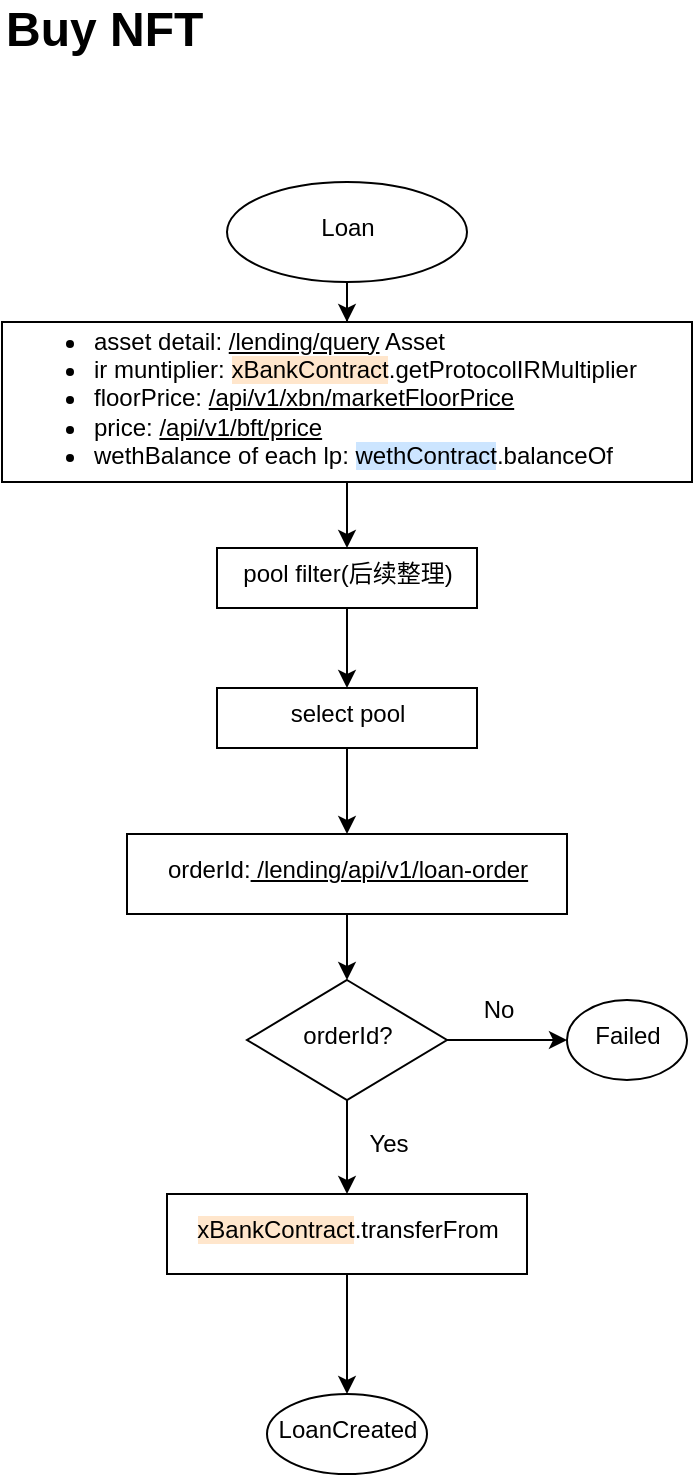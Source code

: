 <mxfile version="21.5.0" type="github">
  <diagram id="C5RBs43oDa-KdzZeNtuy" name="Page-1">
    <mxGraphModel dx="954" dy="520" grid="1" gridSize="10" guides="1" tooltips="1" connect="1" arrows="1" fold="1" page="1" pageScale="1" pageWidth="827" pageHeight="1169" background="#ffffff" math="0" shadow="0">
      <root>
        <mxCell id="WIyWlLk6GJQsqaUBKTNV-0" />
        <mxCell id="WIyWlLk6GJQsqaUBKTNV-1" parent="WIyWlLk6GJQsqaUBKTNV-0" />
        <mxCell id="i1JUAL5Z5OwXQQaXqIF1-95" value="" style="edgeStyle=orthogonalEdgeStyle;rounded=0;orthogonalLoop=1;jettySize=auto;html=1;" parent="WIyWlLk6GJQsqaUBKTNV-1" source="i1JUAL5Z5OwXQQaXqIF1-93" target="i1JUAL5Z5OwXQQaXqIF1-94" edge="1">
          <mxGeometry relative="1" as="geometry" />
        </mxCell>
        <mxCell id="i1JUAL5Z5OwXQQaXqIF1-93" value="Loan" style="ellipse;whiteSpace=wrap;html=1;shadow=0;strokeWidth=1;spacing=6;spacingTop=-4;" parent="WIyWlLk6GJQsqaUBKTNV-1" vertex="1">
          <mxGeometry x="132.5" y="121" width="120" height="50" as="geometry" />
        </mxCell>
        <mxCell id="i1JUAL5Z5OwXQQaXqIF1-116" value="" style="edgeStyle=orthogonalEdgeStyle;rounded=0;orthogonalLoop=1;jettySize=auto;html=1;" parent="WIyWlLk6GJQsqaUBKTNV-1" source="i1JUAL5Z5OwXQQaXqIF1-94" target="i1JUAL5Z5OwXQQaXqIF1-112" edge="1">
          <mxGeometry relative="1" as="geometry" />
        </mxCell>
        <mxCell id="i1JUAL5Z5OwXQQaXqIF1-94" value="&lt;ul&gt;&lt;li&gt;asset detail: &lt;u&gt;/lending/query&lt;/u&gt; Asset&lt;/li&gt;&lt;li&gt;ir muntiplier: &lt;span style=&quot;background-color: rgb(255, 230, 204);&quot;&gt;xBankContract&lt;/span&gt;.getProtocolIRMultiplier&lt;/li&gt;&lt;li&gt;&lt;span style=&quot;background-color: initial;&quot;&gt;floorPrice: &lt;u&gt;/api/v1/xbn/marketFloorPrice&lt;/u&gt;&lt;/span&gt;&lt;/li&gt;&lt;li&gt;price: &lt;u&gt;/api/v1/bft/price&lt;/u&gt;&lt;/li&gt;&lt;li&gt;wethBalance of each lp: &lt;span style=&quot;background-color: rgb(204, 229, 255);&quot;&gt;wethContract&lt;/span&gt;.balanceOf&lt;/li&gt;&lt;/ul&gt;" style="whiteSpace=wrap;html=1;shadow=0;strokeWidth=1;spacing=6;spacingTop=-4;align=left;" parent="WIyWlLk6GJQsqaUBKTNV-1" vertex="1">
          <mxGeometry x="20" y="191" width="345" height="80" as="geometry" />
        </mxCell>
        <mxCell id="i1JUAL5Z5OwXQQaXqIF1-102" value="" style="edgeStyle=orthogonalEdgeStyle;rounded=0;orthogonalLoop=1;jettySize=auto;html=1;" parent="WIyWlLk6GJQsqaUBKTNV-1" source="i1JUAL5Z5OwXQQaXqIF1-99" target="i1JUAL5Z5OwXQQaXqIF1-101" edge="1">
          <mxGeometry relative="1" as="geometry" />
        </mxCell>
        <mxCell id="i1JUAL5Z5OwXQQaXqIF1-99" value="&lt;span style=&quot;background-color: initial;&quot;&gt;orderId:&lt;u&gt; /lending/api/v1/loan-order&lt;/u&gt;&lt;/span&gt;" style="whiteSpace=wrap;html=1;align=center;shadow=0;strokeWidth=1;spacing=6;spacingTop=-4;" parent="WIyWlLk6GJQsqaUBKTNV-1" vertex="1">
          <mxGeometry x="82.5" y="447" width="220" height="40" as="geometry" />
        </mxCell>
        <mxCell id="i1JUAL5Z5OwXQQaXqIF1-104" value="" style="edgeStyle=orthogonalEdgeStyle;rounded=0;orthogonalLoop=1;jettySize=auto;html=1;" parent="WIyWlLk6GJQsqaUBKTNV-1" source="i1JUAL5Z5OwXQQaXqIF1-101" target="i1JUAL5Z5OwXQQaXqIF1-103" edge="1">
          <mxGeometry relative="1" as="geometry" />
        </mxCell>
        <mxCell id="i1JUAL5Z5OwXQQaXqIF1-107" value="" style="edgeStyle=orthogonalEdgeStyle;rounded=0;orthogonalLoop=1;jettySize=auto;html=1;" parent="WIyWlLk6GJQsqaUBKTNV-1" source="i1JUAL5Z5OwXQQaXqIF1-101" target="i1JUAL5Z5OwXQQaXqIF1-106" edge="1">
          <mxGeometry relative="1" as="geometry" />
        </mxCell>
        <mxCell id="i1JUAL5Z5OwXQQaXqIF1-101" value="orderId?" style="rhombus;whiteSpace=wrap;html=1;shadow=0;strokeWidth=1;spacing=6;spacingTop=-4;" parent="WIyWlLk6GJQsqaUBKTNV-1" vertex="1">
          <mxGeometry x="142.5" y="520" width="100" height="60" as="geometry" />
        </mxCell>
        <mxCell id="i1JUAL5Z5OwXQQaXqIF1-103" value="Failed" style="ellipse;whiteSpace=wrap;html=1;shadow=0;strokeWidth=1;spacing=6;spacingTop=-4;" parent="WIyWlLk6GJQsqaUBKTNV-1" vertex="1">
          <mxGeometry x="302.5" y="530" width="60" height="40" as="geometry" />
        </mxCell>
        <mxCell id="i1JUAL5Z5OwXQQaXqIF1-105" value="No" style="text;html=1;align=center;verticalAlign=middle;resizable=0;points=[];autosize=1;strokeColor=none;fillColor=none;" parent="WIyWlLk6GJQsqaUBKTNV-1" vertex="1">
          <mxGeometry x="247.5" y="520" width="40" height="30" as="geometry" />
        </mxCell>
        <mxCell id="i1JUAL5Z5OwXQQaXqIF1-110" value="" style="edgeStyle=orthogonalEdgeStyle;rounded=0;orthogonalLoop=1;jettySize=auto;html=1;" parent="WIyWlLk6GJQsqaUBKTNV-1" source="i1JUAL5Z5OwXQQaXqIF1-106" target="i1JUAL5Z5OwXQQaXqIF1-109" edge="1">
          <mxGeometry relative="1" as="geometry" />
        </mxCell>
        <mxCell id="i1JUAL5Z5OwXQQaXqIF1-106" value="&lt;span style=&quot;background-color: rgb(255, 230, 204);&quot;&gt;xBankContract&lt;/span&gt;.transferFrom" style="whiteSpace=wrap;html=1;shadow=0;strokeWidth=1;spacing=6;spacingTop=-4;" parent="WIyWlLk6GJQsqaUBKTNV-1" vertex="1">
          <mxGeometry x="102.5" y="627" width="180" height="40" as="geometry" />
        </mxCell>
        <mxCell id="i1JUAL5Z5OwXQQaXqIF1-108" value="Yes" style="text;html=1;align=center;verticalAlign=middle;resizable=0;points=[];autosize=1;strokeColor=none;fillColor=none;" parent="WIyWlLk6GJQsqaUBKTNV-1" vertex="1">
          <mxGeometry x="192.5" y="587" width="40" height="30" as="geometry" />
        </mxCell>
        <mxCell id="i1JUAL5Z5OwXQQaXqIF1-109" value="LoanCreated" style="ellipse;whiteSpace=wrap;html=1;shadow=0;strokeWidth=1;spacing=6;spacingTop=-4;" parent="WIyWlLk6GJQsqaUBKTNV-1" vertex="1">
          <mxGeometry x="152.5" y="727" width="80" height="40" as="geometry" />
        </mxCell>
        <mxCell id="i1JUAL5Z5OwXQQaXqIF1-118" value="" style="edgeStyle=orthogonalEdgeStyle;rounded=0;orthogonalLoop=1;jettySize=auto;html=1;entryX=0.5;entryY=0;entryDx=0;entryDy=0;" parent="WIyWlLk6GJQsqaUBKTNV-1" source="i1JUAL5Z5OwXQQaXqIF1-112" target="i1JUAL5Z5OwXQQaXqIF1-137" edge="1">
          <mxGeometry relative="1" as="geometry">
            <mxPoint x="192.5" y="381" as="targetPoint" />
          </mxGeometry>
        </mxCell>
        <mxCell id="i1JUAL5Z5OwXQQaXqIF1-112" value="pool filter(后续整理)" style="whiteSpace=wrap;html=1;align=center;shadow=0;strokeWidth=1;spacing=6;spacingTop=-4;" parent="WIyWlLk6GJQsqaUBKTNV-1" vertex="1">
          <mxGeometry x="127.5" y="304" width="130" height="30" as="geometry" />
        </mxCell>
        <mxCell id="i1JUAL5Z5OwXQQaXqIF1-139" value="" style="edgeStyle=orthogonalEdgeStyle;rounded=0;orthogonalLoop=1;jettySize=auto;html=1;" parent="WIyWlLk6GJQsqaUBKTNV-1" source="i1JUAL5Z5OwXQQaXqIF1-137" target="i1JUAL5Z5OwXQQaXqIF1-99" edge="1">
          <mxGeometry relative="1" as="geometry" />
        </mxCell>
        <mxCell id="i1JUAL5Z5OwXQQaXqIF1-137" value="select pool" style="whiteSpace=wrap;html=1;align=center;shadow=0;strokeWidth=1;spacing=6;spacingTop=-4;" parent="WIyWlLk6GJQsqaUBKTNV-1" vertex="1">
          <mxGeometry x="127.5" y="374" width="130" height="30" as="geometry" />
        </mxCell>
        <mxCell id="8QCccT1VyjE0nBxq8m6F-0" value="Buy NFT" style="text;html=1;align=left;verticalAlign=middle;whiteSpace=wrap;rounded=0;fontSize=24;fontStyle=1" vertex="1" parent="WIyWlLk6GJQsqaUBKTNV-1">
          <mxGeometry x="20" y="30" width="330" height="30" as="geometry" />
        </mxCell>
      </root>
    </mxGraphModel>
  </diagram>
</mxfile>
